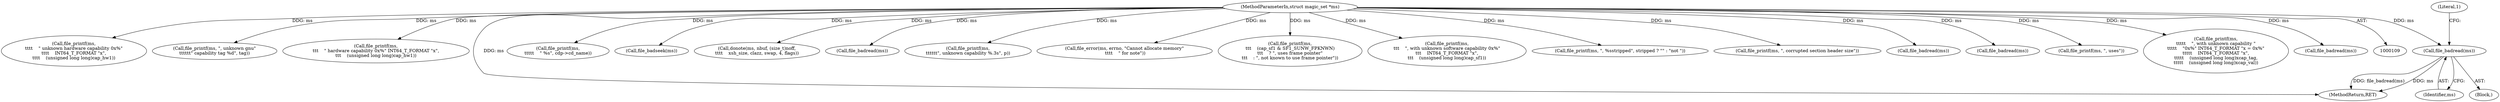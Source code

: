 digraph "0_file_445c8fb0ebff85195be94cd9f7e1df89cade5c7f_1@API" {
"1000176" [label="(Call,file_badread(ms))"];
"1000110" [label="(MethodParameterIn,struct magic_set *ms)"];
"1000110" [label="(MethodParameterIn,struct magic_set *ms)"];
"1000177" [label="(Identifier,ms)"];
"1000630" [label="(Call,file_printf(ms,\n\t\t\t\t    \" unknown hardware capability 0x%\"\n\t\t\t\t    INT64_T_FORMAT \"x\",\n\t\t\t\t    (unsigned long long)cap_hw1))"];
"1000176" [label="(Call,file_badread(ms))"];
"1000480" [label="(Call,file_printf(ms, \", unknown gnu\"\n\t\t\t\t\t\t\" capability tag %d\", tag))"];
"1000645" [label="(Call,file_printf(ms,\n\t\t\t    \" hardware capability 0x%\" INT64_T_FORMAT \"x\",\n\t\t\t    (unsigned long long)cap_hw1))"];
"1000699" [label="(MethodReturn,RET)"];
"1000608" [label="(Call,file_printf(ms,\n\t\t\t\t\t    \" %s\", cdp->cd_name))"];
"1000360" [label="(Call,file_badseek(ms))"];
"1000313" [label="(Call,donote(ms, nbuf, (size_t)noff,\n\t\t\t\t    xsh_size, clazz, swap, 4, flags))"];
"1000234" [label="(Call,file_badread(ms))"];
"1000438" [label="(Call,file_printf(ms,\n\t\t\t\t\t\t\", unknown capability %.3s\", p))"];
"1000275" [label="(Call,file_error(ms, errno, \"Cannot allocate memory\"\n \t\t\t\t    \" for note\"))"];
"1000666" [label="(Call,file_printf(ms,\n\t\t\t    (cap_sf1 & SF1_SUNW_FPKNWN)\n\t\t\t    ? \", uses frame pointer\"\n\t\t\t    : \", not known to use frame pointer\"))"];
"1000180" [label="(Literal,1)"];
"1000686" [label="(Call,file_printf(ms,\n\t\t\t    \", with unknown software capability 0x%\"\n\t\t\t    INT64_T_FORMAT \"x\",\n\t\t\t    (unsigned long long)cap_sf1))"];
"1000543" [label="(Call,file_printf(ms, \", %sstripped\", stripped ? \"\" : \"not \"))"];
"1000175" [label="(Block,)"];
"1000152" [label="(Call,file_printf(ms, \", corrupted section header size\"))"];
"1000202" [label="(Call,file_badread(ms))"];
"1000394" [label="(Call,file_badread(ms))"];
"1000583" [label="(Call,file_printf(ms, \", uses\"))"];
"1000515" [label="(Call,file_printf(ms,\n\t\t\t\t\t    \", with unknown capability \"\n\t\t\t\t\t    \"0x%\" INT64_T_FORMAT \"x = 0x%\"\n\t\t\t\t\t    INT64_T_FORMAT \"x\",\n\t\t\t\t\t    (unsigned long long)xcap_tag,\n\t\t\t\t\t    (unsigned long long)xcap_val))"];
"1000292" [label="(Call,file_badread(ms))"];
"1000176" -> "1000175"  [label="AST: "];
"1000176" -> "1000177"  [label="CFG: "];
"1000177" -> "1000176"  [label="AST: "];
"1000180" -> "1000176"  [label="CFG: "];
"1000176" -> "1000699"  [label="DDG: file_badread(ms)"];
"1000176" -> "1000699"  [label="DDG: ms"];
"1000110" -> "1000176"  [label="DDG: ms"];
"1000110" -> "1000109"  [label="AST: "];
"1000110" -> "1000699"  [label="DDG: ms"];
"1000110" -> "1000152"  [label="DDG: ms"];
"1000110" -> "1000202"  [label="DDG: ms"];
"1000110" -> "1000234"  [label="DDG: ms"];
"1000110" -> "1000275"  [label="DDG: ms"];
"1000110" -> "1000292"  [label="DDG: ms"];
"1000110" -> "1000313"  [label="DDG: ms"];
"1000110" -> "1000360"  [label="DDG: ms"];
"1000110" -> "1000394"  [label="DDG: ms"];
"1000110" -> "1000438"  [label="DDG: ms"];
"1000110" -> "1000480"  [label="DDG: ms"];
"1000110" -> "1000515"  [label="DDG: ms"];
"1000110" -> "1000543"  [label="DDG: ms"];
"1000110" -> "1000583"  [label="DDG: ms"];
"1000110" -> "1000608"  [label="DDG: ms"];
"1000110" -> "1000630"  [label="DDG: ms"];
"1000110" -> "1000645"  [label="DDG: ms"];
"1000110" -> "1000666"  [label="DDG: ms"];
"1000110" -> "1000686"  [label="DDG: ms"];
}
